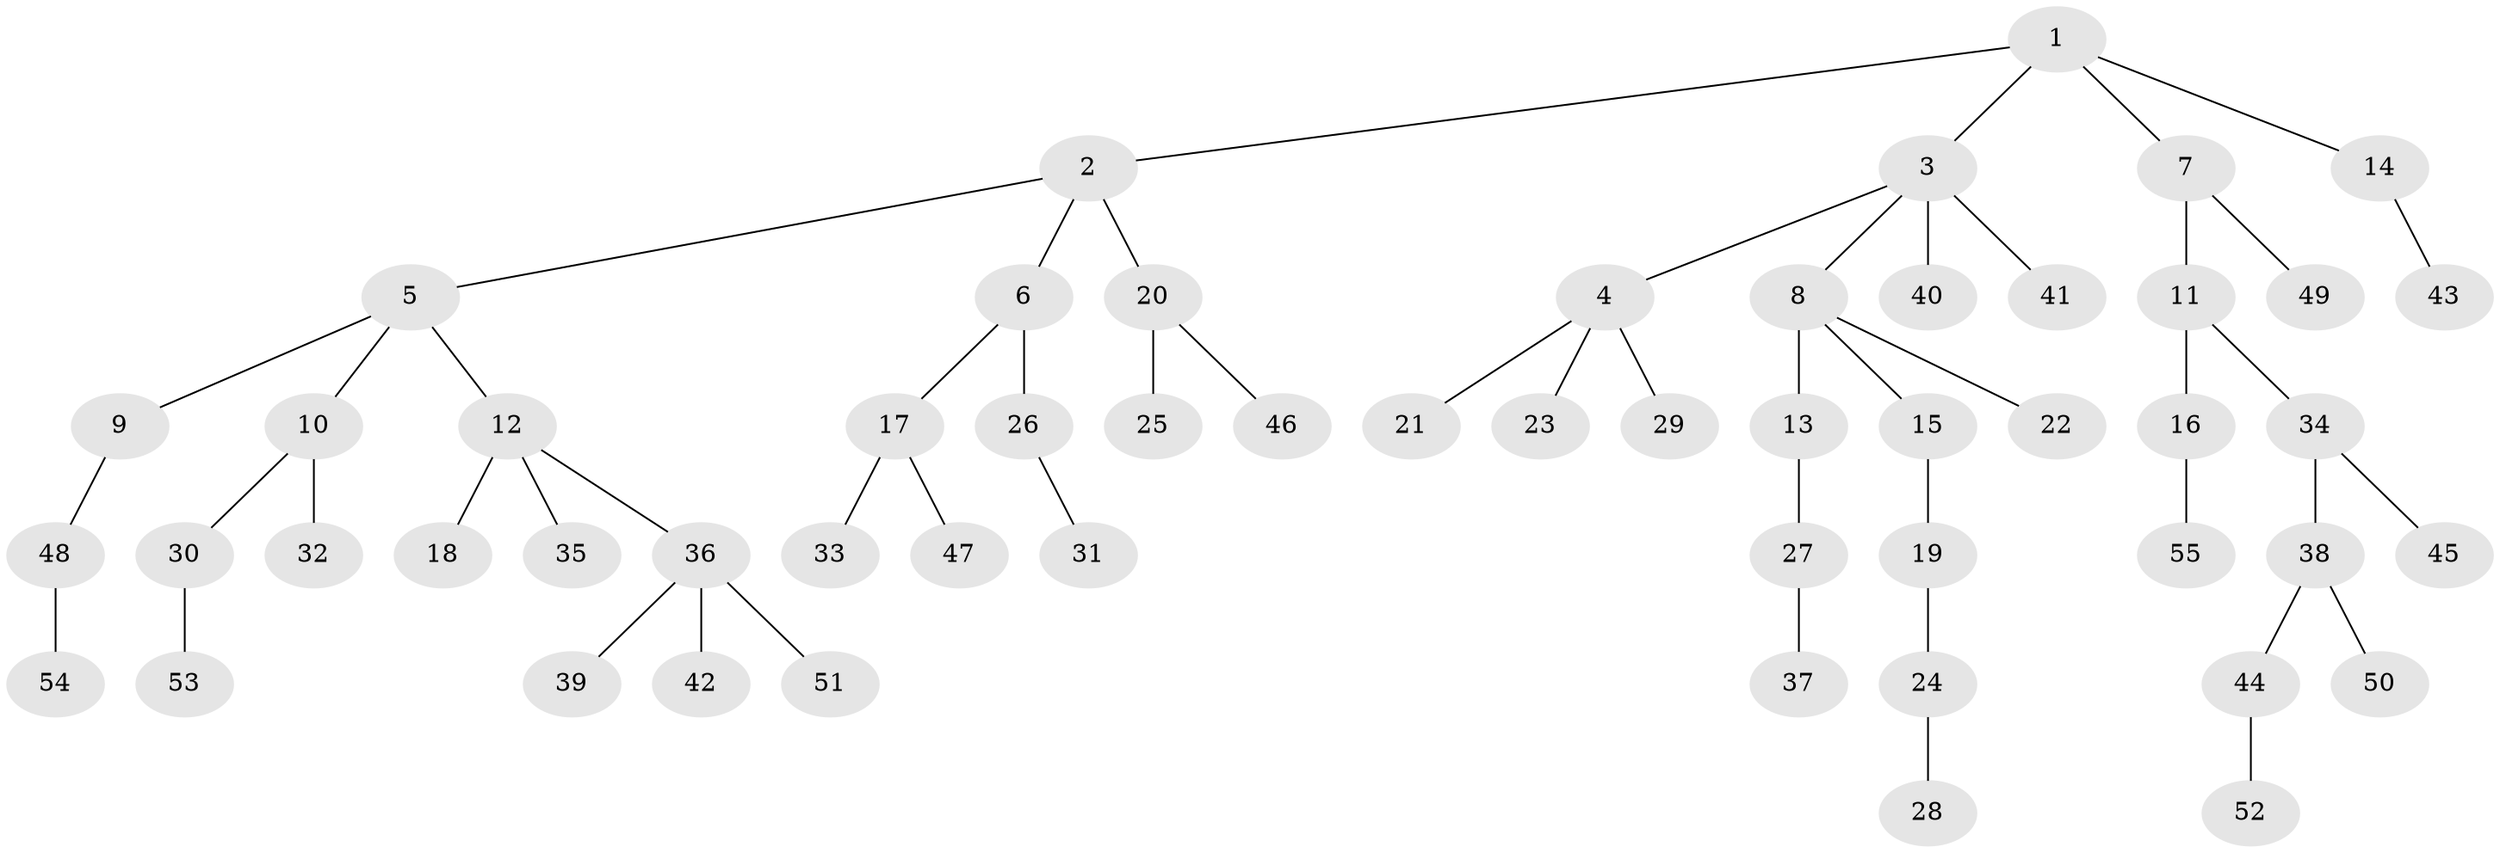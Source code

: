 // Generated by graph-tools (version 1.1) at 2025/36/03/09/25 02:36:53]
// undirected, 55 vertices, 54 edges
graph export_dot {
graph [start="1"]
  node [color=gray90,style=filled];
  1;
  2;
  3;
  4;
  5;
  6;
  7;
  8;
  9;
  10;
  11;
  12;
  13;
  14;
  15;
  16;
  17;
  18;
  19;
  20;
  21;
  22;
  23;
  24;
  25;
  26;
  27;
  28;
  29;
  30;
  31;
  32;
  33;
  34;
  35;
  36;
  37;
  38;
  39;
  40;
  41;
  42;
  43;
  44;
  45;
  46;
  47;
  48;
  49;
  50;
  51;
  52;
  53;
  54;
  55;
  1 -- 2;
  1 -- 3;
  1 -- 7;
  1 -- 14;
  2 -- 5;
  2 -- 6;
  2 -- 20;
  3 -- 4;
  3 -- 8;
  3 -- 40;
  3 -- 41;
  4 -- 21;
  4 -- 23;
  4 -- 29;
  5 -- 9;
  5 -- 10;
  5 -- 12;
  6 -- 17;
  6 -- 26;
  7 -- 11;
  7 -- 49;
  8 -- 13;
  8 -- 15;
  8 -- 22;
  9 -- 48;
  10 -- 30;
  10 -- 32;
  11 -- 16;
  11 -- 34;
  12 -- 18;
  12 -- 35;
  12 -- 36;
  13 -- 27;
  14 -- 43;
  15 -- 19;
  16 -- 55;
  17 -- 33;
  17 -- 47;
  19 -- 24;
  20 -- 25;
  20 -- 46;
  24 -- 28;
  26 -- 31;
  27 -- 37;
  30 -- 53;
  34 -- 38;
  34 -- 45;
  36 -- 39;
  36 -- 42;
  36 -- 51;
  38 -- 44;
  38 -- 50;
  44 -- 52;
  48 -- 54;
}
